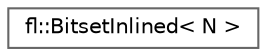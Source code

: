 digraph "Graphical Class Hierarchy"
{
 // INTERACTIVE_SVG=YES
 // LATEX_PDF_SIZE
  bgcolor="transparent";
  edge [fontname=Helvetica,fontsize=10,labelfontname=Helvetica,labelfontsize=10];
  node [fontname=Helvetica,fontsize=10,shape=box,height=0.2,width=0.4];
  rankdir="LR";
  Node0 [id="Node000000",label="fl::BitsetInlined\< N \>",height=0.2,width=0.4,color="grey40", fillcolor="white", style="filled",URL="$d4/d36/namespacefl.html#d6/d6a/classfl_1_1_bitset_inlined",tooltip=" "];
}
